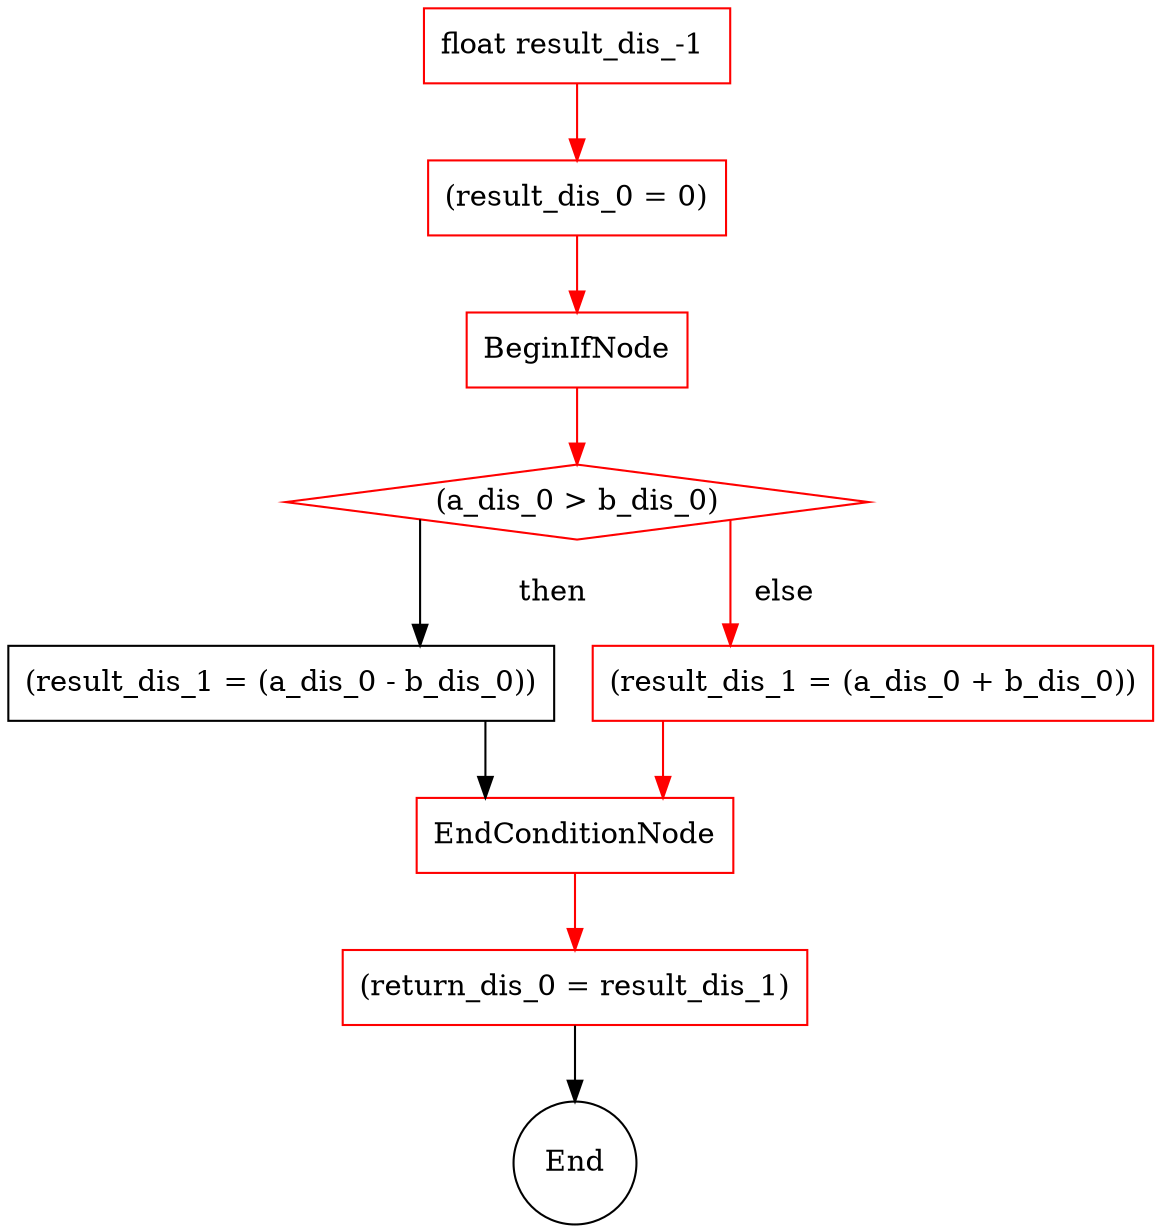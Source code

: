 strict digraph {
splines=ortho;
"float result_dis_-1 156190365" -> "(result_dis_0 = 0)1087012568";
"float result_dis_-1 156190365" [ label="float result_dis_-1 " shape=rectangle];
"(result_dis_0 = 0)1087012568" [ label="(result_dis_0 = 0)" shape=rectangle];
"(result_dis_0 = 0)1087012568" -> "468872011";
"(result_dis_0 = 0)1087012568" [ label="(result_dis_0 = 0)" shape=rectangle];
"468872011" [ label="BeginIfNode" shape=rectangle];
"468872011" -> "(a_dis_0 > b_dis_0)1731439838";
"468872011" [ label="BeginIfNode" shape=rectangle];
"(a_dis_0 > b_dis_0)1731439838" [ label="(a_dis_0 > b_dis_0)" shape=rectangle];
"(a_dis_0 > b_dis_0)1731439838" [ shape=diamond ];
"(a_dis_0 > b_dis_0)1731439838" -> "(result_dis_1 = (a_dis_0 - b_dis_0))347829515"[ label="then" ];
"(a_dis_0 > b_dis_0)1731439838" -> "(result_dis_1 = (a_dis_0 + b_dis_0))127198714"[ label="else" ];
"(result_dis_1 = (a_dis_0 + b_dis_0))127198714" -> "263482992";
"(result_dis_1 = (a_dis_0 + b_dis_0))127198714" [ label="(result_dis_1 = (a_dis_0 + b_dis_0))" shape=rectangle];
"263482992" [ label="EndConditionNode" shape=rectangle];
"(result_dis_1 = (a_dis_0 - b_dis_0))347829515" -> "263482992";
"(result_dis_1 = (a_dis_0 - b_dis_0))347829515" [ label="(result_dis_1 = (a_dis_0 - b_dis_0))" shape=rectangle];
"263482992" [ label="EndConditionNode" shape=rectangle];
"263482992" -> "(return_dis_0 = result_dis_1)1964729860";
"263482992" [ label="EndConditionNode" shape=rectangle];
"(return_dis_0 = result_dis_1)1964729860" [ label="(return_dis_0 = result_dis_1)" shape=rectangle];
"(return_dis_0 = result_dis_1)1964729860" -> "977749633";
"(return_dis_0 = result_dis_1)1964729860" [ label="(return_dis_0 = result_dis_1)" shape=rectangle];
"977749633" [ label="" shape=rectangle];
"977749633" [ label= "End" shape=circle];
"float result_dis_-1 156190365" [ color="red"];
"(result_dis_0 = 0)1087012568" [ color="red"];
"468872011" [ color="red"];
"(a_dis_0 > b_dis_0)1731439838" [ color="red"];
"(result_dis_1 = (a_dis_0 + b_dis_0))127198714" [ color="red"];
"263482992" [ color="red"];
"(return_dis_0 = result_dis_1)1964729860" [ color="red"];
"float result_dis_-1 156190365" -> "(result_dis_0 = 0)1087012568" [ color="red"];
"(result_dis_0 = 0)1087012568" -> "468872011" [ color="red"];
"468872011" -> "(a_dis_0 > b_dis_0)1731439838" [ color="red"];
"(a_dis_0 > b_dis_0)1731439838" -> "(result_dis_1 = (a_dis_0 + b_dis_0))127198714" [ color="red"];
"(result_dis_1 = (a_dis_0 + b_dis_0))127198714" -> "263482992" [ color="red"];
"263482992" -> "(return_dis_0 = result_dis_1)1964729860" [ color="red"];
}